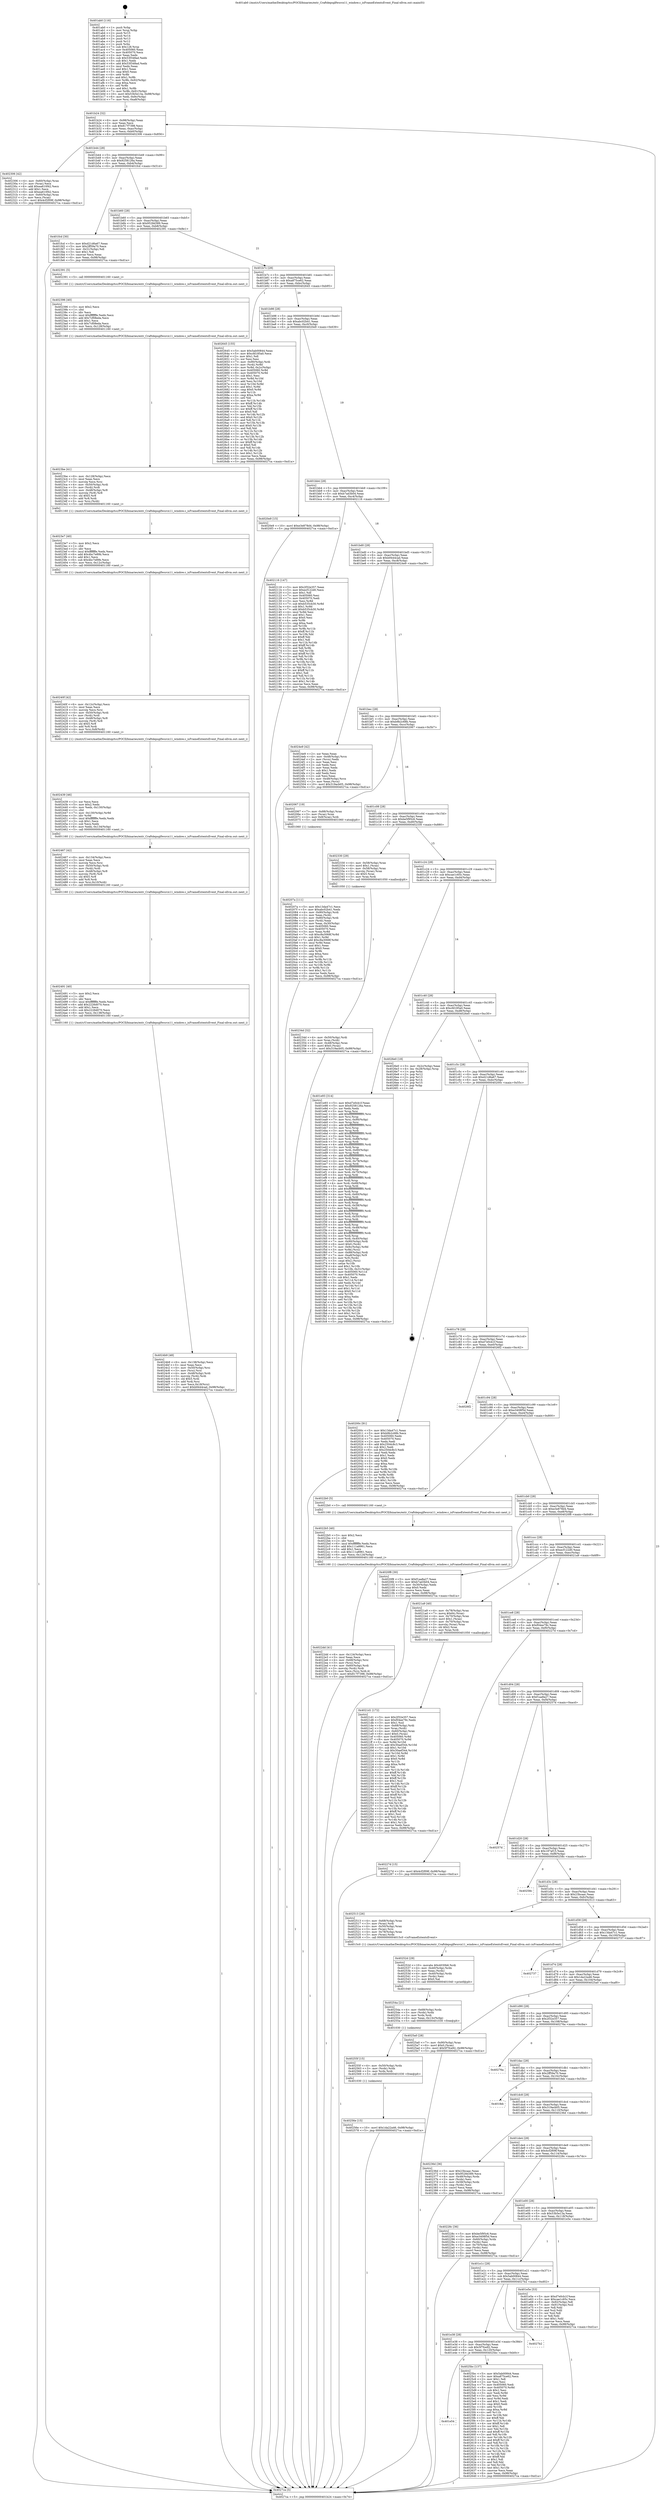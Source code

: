 digraph "0x401ab0" {
  label = "0x401ab0 (/mnt/c/Users/mathe/Desktop/tcc/POCII/binaries/extr_Craftdepsglfwsrcx11_window.c_isFrameExtentsEvent_Final-ollvm.out::main(0))"
  labelloc = "t"
  node[shape=record]

  Entry [label="",width=0.3,height=0.3,shape=circle,fillcolor=black,style=filled]
  "0x401b24" [label="{
     0x401b24 [32]\l
     | [instrs]\l
     &nbsp;&nbsp;0x401b24 \<+6\>: mov -0x98(%rbp),%eax\l
     &nbsp;&nbsp;0x401b2a \<+2\>: mov %eax,%ecx\l
     &nbsp;&nbsp;0x401b2c \<+6\>: sub $0x817f7398,%ecx\l
     &nbsp;&nbsp;0x401b32 \<+6\>: mov %eax,-0xac(%rbp)\l
     &nbsp;&nbsp;0x401b38 \<+6\>: mov %ecx,-0xb0(%rbp)\l
     &nbsp;&nbsp;0x401b3e \<+6\>: je 0000000000402306 \<main+0x856\>\l
  }"]
  "0x402306" [label="{
     0x402306 [42]\l
     | [instrs]\l
     &nbsp;&nbsp;0x402306 \<+4\>: mov -0x60(%rbp),%rax\l
     &nbsp;&nbsp;0x40230a \<+2\>: mov (%rax),%ecx\l
     &nbsp;&nbsp;0x40230c \<+6\>: add $0xea610f42,%ecx\l
     &nbsp;&nbsp;0x402312 \<+3\>: add $0x1,%ecx\l
     &nbsp;&nbsp;0x402315 \<+6\>: sub $0xea610f42,%ecx\l
     &nbsp;&nbsp;0x40231b \<+4\>: mov -0x60(%rbp),%rax\l
     &nbsp;&nbsp;0x40231f \<+2\>: mov %ecx,(%rax)\l
     &nbsp;&nbsp;0x402321 \<+10\>: movl $0x4cf2f09f,-0x98(%rbp)\l
     &nbsp;&nbsp;0x40232b \<+5\>: jmp 00000000004027ca \<main+0xd1a\>\l
  }"]
  "0x401b44" [label="{
     0x401b44 [28]\l
     | [instrs]\l
     &nbsp;&nbsp;0x401b44 \<+5\>: jmp 0000000000401b49 \<main+0x99\>\l
     &nbsp;&nbsp;0x401b49 \<+6\>: mov -0xac(%rbp),%eax\l
     &nbsp;&nbsp;0x401b4f \<+5\>: sub $0x9258126a,%eax\l
     &nbsp;&nbsp;0x401b54 \<+6\>: mov %eax,-0xb4(%rbp)\l
     &nbsp;&nbsp;0x401b5a \<+6\>: je 0000000000401fcd \<main+0x51d\>\l
  }"]
  Exit [label="",width=0.3,height=0.3,shape=circle,fillcolor=black,style=filled,peripheries=2]
  "0x401fcd" [label="{
     0x401fcd [30]\l
     | [instrs]\l
     &nbsp;&nbsp;0x401fcd \<+5\>: mov $0xd21d6a67,%eax\l
     &nbsp;&nbsp;0x401fd2 \<+5\>: mov $0x2ff59a70,%ecx\l
     &nbsp;&nbsp;0x401fd7 \<+3\>: mov -0x31(%rbp),%dl\l
     &nbsp;&nbsp;0x401fda \<+3\>: test $0x1,%dl\l
     &nbsp;&nbsp;0x401fdd \<+3\>: cmovne %ecx,%eax\l
     &nbsp;&nbsp;0x401fe0 \<+6\>: mov %eax,-0x98(%rbp)\l
     &nbsp;&nbsp;0x401fe6 \<+5\>: jmp 00000000004027ca \<main+0xd1a\>\l
  }"]
  "0x401b60" [label="{
     0x401b60 [28]\l
     | [instrs]\l
     &nbsp;&nbsp;0x401b60 \<+5\>: jmp 0000000000401b65 \<main+0xb5\>\l
     &nbsp;&nbsp;0x401b65 \<+6\>: mov -0xac(%rbp),%eax\l
     &nbsp;&nbsp;0x401b6b \<+5\>: sub $0x9528d389,%eax\l
     &nbsp;&nbsp;0x401b70 \<+6\>: mov %eax,-0xb8(%rbp)\l
     &nbsp;&nbsp;0x401b76 \<+6\>: je 0000000000402391 \<main+0x8e1\>\l
  }"]
  "0x401e54" [label="{
     0x401e54\l
  }", style=dashed]
  "0x402391" [label="{
     0x402391 [5]\l
     | [instrs]\l
     &nbsp;&nbsp;0x402391 \<+5\>: call 0000000000401160 \<next_i\>\l
     | [calls]\l
     &nbsp;&nbsp;0x401160 \{1\} (/mnt/c/Users/mathe/Desktop/tcc/POCII/binaries/extr_Craftdepsglfwsrcx11_window.c_isFrameExtentsEvent_Final-ollvm.out::next_i)\l
  }"]
  "0x401b7c" [label="{
     0x401b7c [28]\l
     | [instrs]\l
     &nbsp;&nbsp;0x401b7c \<+5\>: jmp 0000000000401b81 \<main+0xd1\>\l
     &nbsp;&nbsp;0x401b81 \<+6\>: mov -0xac(%rbp),%eax\l
     &nbsp;&nbsp;0x401b87 \<+5\>: sub $0xa875ce62,%eax\l
     &nbsp;&nbsp;0x401b8c \<+6\>: mov %eax,-0xbc(%rbp)\l
     &nbsp;&nbsp;0x401b92 \<+6\>: je 0000000000402645 \<main+0xb95\>\l
  }"]
  "0x4025bc" [label="{
     0x4025bc [137]\l
     | [instrs]\l
     &nbsp;&nbsp;0x4025bc \<+5\>: mov $0x5ab00844,%eax\l
     &nbsp;&nbsp;0x4025c1 \<+5\>: mov $0xa875ce62,%ecx\l
     &nbsp;&nbsp;0x4025c6 \<+2\>: mov $0x1,%dl\l
     &nbsp;&nbsp;0x4025c8 \<+2\>: xor %esi,%esi\l
     &nbsp;&nbsp;0x4025ca \<+7\>: mov 0x405060,%edi\l
     &nbsp;&nbsp;0x4025d1 \<+8\>: mov 0x405070,%r8d\l
     &nbsp;&nbsp;0x4025d9 \<+3\>: sub $0x1,%esi\l
     &nbsp;&nbsp;0x4025dc \<+3\>: mov %edi,%r9d\l
     &nbsp;&nbsp;0x4025df \<+3\>: add %esi,%r9d\l
     &nbsp;&nbsp;0x4025e2 \<+4\>: imul %r9d,%edi\l
     &nbsp;&nbsp;0x4025e6 \<+3\>: and $0x1,%edi\l
     &nbsp;&nbsp;0x4025e9 \<+3\>: cmp $0x0,%edi\l
     &nbsp;&nbsp;0x4025ec \<+4\>: sete %r10b\l
     &nbsp;&nbsp;0x4025f0 \<+4\>: cmp $0xa,%r8d\l
     &nbsp;&nbsp;0x4025f4 \<+4\>: setl %r11b\l
     &nbsp;&nbsp;0x4025f8 \<+3\>: mov %r10b,%bl\l
     &nbsp;&nbsp;0x4025fb \<+3\>: xor $0xff,%bl\l
     &nbsp;&nbsp;0x4025fe \<+3\>: mov %r11b,%r14b\l
     &nbsp;&nbsp;0x402601 \<+4\>: xor $0xff,%r14b\l
     &nbsp;&nbsp;0x402605 \<+3\>: xor $0x1,%dl\l
     &nbsp;&nbsp;0x402608 \<+3\>: mov %bl,%r15b\l
     &nbsp;&nbsp;0x40260b \<+4\>: and $0xff,%r15b\l
     &nbsp;&nbsp;0x40260f \<+3\>: and %dl,%r10b\l
     &nbsp;&nbsp;0x402612 \<+3\>: mov %r14b,%r12b\l
     &nbsp;&nbsp;0x402615 \<+4\>: and $0xff,%r12b\l
     &nbsp;&nbsp;0x402619 \<+3\>: and %dl,%r11b\l
     &nbsp;&nbsp;0x40261c \<+3\>: or %r10b,%r15b\l
     &nbsp;&nbsp;0x40261f \<+3\>: or %r11b,%r12b\l
     &nbsp;&nbsp;0x402622 \<+3\>: xor %r12b,%r15b\l
     &nbsp;&nbsp;0x402625 \<+3\>: or %r14b,%bl\l
     &nbsp;&nbsp;0x402628 \<+3\>: xor $0xff,%bl\l
     &nbsp;&nbsp;0x40262b \<+3\>: or $0x1,%dl\l
     &nbsp;&nbsp;0x40262e \<+2\>: and %dl,%bl\l
     &nbsp;&nbsp;0x402630 \<+3\>: or %bl,%r15b\l
     &nbsp;&nbsp;0x402633 \<+4\>: test $0x1,%r15b\l
     &nbsp;&nbsp;0x402637 \<+3\>: cmovne %ecx,%eax\l
     &nbsp;&nbsp;0x40263a \<+6\>: mov %eax,-0x98(%rbp)\l
     &nbsp;&nbsp;0x402640 \<+5\>: jmp 00000000004027ca \<main+0xd1a\>\l
  }"]
  "0x402645" [label="{
     0x402645 [155]\l
     | [instrs]\l
     &nbsp;&nbsp;0x402645 \<+5\>: mov $0x5ab00844,%eax\l
     &nbsp;&nbsp;0x40264a \<+5\>: mov $0xcfd185a0,%ecx\l
     &nbsp;&nbsp;0x40264f \<+2\>: mov $0x1,%dl\l
     &nbsp;&nbsp;0x402651 \<+2\>: xor %esi,%esi\l
     &nbsp;&nbsp;0x402653 \<+7\>: mov -0x90(%rbp),%rdi\l
     &nbsp;&nbsp;0x40265a \<+3\>: mov (%rdi),%r8d\l
     &nbsp;&nbsp;0x40265d \<+4\>: mov %r8d,-0x2c(%rbp)\l
     &nbsp;&nbsp;0x402661 \<+8\>: mov 0x405060,%r8d\l
     &nbsp;&nbsp;0x402669 \<+8\>: mov 0x405070,%r9d\l
     &nbsp;&nbsp;0x402671 \<+3\>: sub $0x1,%esi\l
     &nbsp;&nbsp;0x402674 \<+3\>: mov %r8d,%r10d\l
     &nbsp;&nbsp;0x402677 \<+3\>: add %esi,%r10d\l
     &nbsp;&nbsp;0x40267a \<+4\>: imul %r10d,%r8d\l
     &nbsp;&nbsp;0x40267e \<+4\>: and $0x1,%r8d\l
     &nbsp;&nbsp;0x402682 \<+4\>: cmp $0x0,%r8d\l
     &nbsp;&nbsp;0x402686 \<+4\>: sete %r11b\l
     &nbsp;&nbsp;0x40268a \<+4\>: cmp $0xa,%r9d\l
     &nbsp;&nbsp;0x40268e \<+3\>: setl %bl\l
     &nbsp;&nbsp;0x402691 \<+3\>: mov %r11b,%r14b\l
     &nbsp;&nbsp;0x402694 \<+4\>: xor $0xff,%r14b\l
     &nbsp;&nbsp;0x402698 \<+3\>: mov %bl,%r15b\l
     &nbsp;&nbsp;0x40269b \<+4\>: xor $0xff,%r15b\l
     &nbsp;&nbsp;0x40269f \<+3\>: xor $0x0,%dl\l
     &nbsp;&nbsp;0x4026a2 \<+3\>: mov %r14b,%r12b\l
     &nbsp;&nbsp;0x4026a5 \<+4\>: and $0x0,%r12b\l
     &nbsp;&nbsp;0x4026a9 \<+3\>: and %dl,%r11b\l
     &nbsp;&nbsp;0x4026ac \<+3\>: mov %r15b,%r13b\l
     &nbsp;&nbsp;0x4026af \<+4\>: and $0x0,%r13b\l
     &nbsp;&nbsp;0x4026b3 \<+2\>: and %dl,%bl\l
     &nbsp;&nbsp;0x4026b5 \<+3\>: or %r11b,%r12b\l
     &nbsp;&nbsp;0x4026b8 \<+3\>: or %bl,%r13b\l
     &nbsp;&nbsp;0x4026bb \<+3\>: xor %r13b,%r12b\l
     &nbsp;&nbsp;0x4026be \<+3\>: or %r15b,%r14b\l
     &nbsp;&nbsp;0x4026c1 \<+4\>: xor $0xff,%r14b\l
     &nbsp;&nbsp;0x4026c5 \<+3\>: or $0x0,%dl\l
     &nbsp;&nbsp;0x4026c8 \<+3\>: and %dl,%r14b\l
     &nbsp;&nbsp;0x4026cb \<+3\>: or %r14b,%r12b\l
     &nbsp;&nbsp;0x4026ce \<+4\>: test $0x1,%r12b\l
     &nbsp;&nbsp;0x4026d2 \<+3\>: cmovne %ecx,%eax\l
     &nbsp;&nbsp;0x4026d5 \<+6\>: mov %eax,-0x98(%rbp)\l
     &nbsp;&nbsp;0x4026db \<+5\>: jmp 00000000004027ca \<main+0xd1a\>\l
  }"]
  "0x401b98" [label="{
     0x401b98 [28]\l
     | [instrs]\l
     &nbsp;&nbsp;0x401b98 \<+5\>: jmp 0000000000401b9d \<main+0xed\>\l
     &nbsp;&nbsp;0x401b9d \<+6\>: mov -0xac(%rbp),%eax\l
     &nbsp;&nbsp;0x401ba3 \<+5\>: sub $0xabc02b41,%eax\l
     &nbsp;&nbsp;0x401ba8 \<+6\>: mov %eax,-0xc0(%rbp)\l
     &nbsp;&nbsp;0x401bae \<+6\>: je 00000000004020e9 \<main+0x639\>\l
  }"]
  "0x401e38" [label="{
     0x401e38 [28]\l
     | [instrs]\l
     &nbsp;&nbsp;0x401e38 \<+5\>: jmp 0000000000401e3d \<main+0x38d\>\l
     &nbsp;&nbsp;0x401e3d \<+6\>: mov -0xac(%rbp),%eax\l
     &nbsp;&nbsp;0x401e43 \<+5\>: sub $0x5f7fce92,%eax\l
     &nbsp;&nbsp;0x401e48 \<+6\>: mov %eax,-0x120(%rbp)\l
     &nbsp;&nbsp;0x401e4e \<+6\>: je 00000000004025bc \<main+0xb0c\>\l
  }"]
  "0x4020e9" [label="{
     0x4020e9 [15]\l
     | [instrs]\l
     &nbsp;&nbsp;0x4020e9 \<+10\>: movl $0xe3e878d4,-0x98(%rbp)\l
     &nbsp;&nbsp;0x4020f3 \<+5\>: jmp 00000000004027ca \<main+0xd1a\>\l
  }"]
  "0x401bb4" [label="{
     0x401bb4 [28]\l
     | [instrs]\l
     &nbsp;&nbsp;0x401bb4 \<+5\>: jmp 0000000000401bb9 \<main+0x109\>\l
     &nbsp;&nbsp;0x401bb9 \<+6\>: mov -0xac(%rbp),%eax\l
     &nbsp;&nbsp;0x401bbf \<+5\>: sub $0xb7ad3b04,%eax\l
     &nbsp;&nbsp;0x401bc4 \<+6\>: mov %eax,-0xc4(%rbp)\l
     &nbsp;&nbsp;0x401bca \<+6\>: je 0000000000402116 \<main+0x666\>\l
  }"]
  "0x4027b2" [label="{
     0x4027b2\l
  }", style=dashed]
  "0x402116" [label="{
     0x402116 [147]\l
     | [instrs]\l
     &nbsp;&nbsp;0x402116 \<+5\>: mov $0x2f32e357,%eax\l
     &nbsp;&nbsp;0x40211b \<+5\>: mov $0xecf122d0,%ecx\l
     &nbsp;&nbsp;0x402120 \<+2\>: mov $0x1,%dl\l
     &nbsp;&nbsp;0x402122 \<+7\>: mov 0x405060,%esi\l
     &nbsp;&nbsp;0x402129 \<+7\>: mov 0x405070,%edi\l
     &nbsp;&nbsp;0x402130 \<+3\>: mov %esi,%r8d\l
     &nbsp;&nbsp;0x402133 \<+7\>: sub $0xb535cb30,%r8d\l
     &nbsp;&nbsp;0x40213a \<+4\>: sub $0x1,%r8d\l
     &nbsp;&nbsp;0x40213e \<+7\>: add $0xb535cb30,%r8d\l
     &nbsp;&nbsp;0x402145 \<+4\>: imul %r8d,%esi\l
     &nbsp;&nbsp;0x402149 \<+3\>: and $0x1,%esi\l
     &nbsp;&nbsp;0x40214c \<+3\>: cmp $0x0,%esi\l
     &nbsp;&nbsp;0x40214f \<+4\>: sete %r9b\l
     &nbsp;&nbsp;0x402153 \<+3\>: cmp $0xa,%edi\l
     &nbsp;&nbsp;0x402156 \<+4\>: setl %r10b\l
     &nbsp;&nbsp;0x40215a \<+3\>: mov %r9b,%r11b\l
     &nbsp;&nbsp;0x40215d \<+4\>: xor $0xff,%r11b\l
     &nbsp;&nbsp;0x402161 \<+3\>: mov %r10b,%bl\l
     &nbsp;&nbsp;0x402164 \<+3\>: xor $0xff,%bl\l
     &nbsp;&nbsp;0x402167 \<+3\>: xor $0x1,%dl\l
     &nbsp;&nbsp;0x40216a \<+3\>: mov %r11b,%r14b\l
     &nbsp;&nbsp;0x40216d \<+4\>: and $0xff,%r14b\l
     &nbsp;&nbsp;0x402171 \<+3\>: and %dl,%r9b\l
     &nbsp;&nbsp;0x402174 \<+3\>: mov %bl,%r15b\l
     &nbsp;&nbsp;0x402177 \<+4\>: and $0xff,%r15b\l
     &nbsp;&nbsp;0x40217b \<+3\>: and %dl,%r10b\l
     &nbsp;&nbsp;0x40217e \<+3\>: or %r9b,%r14b\l
     &nbsp;&nbsp;0x402181 \<+3\>: or %r10b,%r15b\l
     &nbsp;&nbsp;0x402184 \<+3\>: xor %r15b,%r14b\l
     &nbsp;&nbsp;0x402187 \<+3\>: or %bl,%r11b\l
     &nbsp;&nbsp;0x40218a \<+4\>: xor $0xff,%r11b\l
     &nbsp;&nbsp;0x40218e \<+3\>: or $0x1,%dl\l
     &nbsp;&nbsp;0x402191 \<+3\>: and %dl,%r11b\l
     &nbsp;&nbsp;0x402194 \<+3\>: or %r11b,%r14b\l
     &nbsp;&nbsp;0x402197 \<+4\>: test $0x1,%r14b\l
     &nbsp;&nbsp;0x40219b \<+3\>: cmovne %ecx,%eax\l
     &nbsp;&nbsp;0x40219e \<+6\>: mov %eax,-0x98(%rbp)\l
     &nbsp;&nbsp;0x4021a4 \<+5\>: jmp 00000000004027ca \<main+0xd1a\>\l
  }"]
  "0x401bd0" [label="{
     0x401bd0 [28]\l
     | [instrs]\l
     &nbsp;&nbsp;0x401bd0 \<+5\>: jmp 0000000000401bd5 \<main+0x125\>\l
     &nbsp;&nbsp;0x401bd5 \<+6\>: mov -0xac(%rbp),%eax\l
     &nbsp;&nbsp;0x401bdb \<+5\>: sub $0xb9444cad,%eax\l
     &nbsp;&nbsp;0x401be0 \<+6\>: mov %eax,-0xc8(%rbp)\l
     &nbsp;&nbsp;0x401be6 \<+6\>: je 00000000004024e9 \<main+0xa39\>\l
  }"]
  "0x40256e" [label="{
     0x40256e [15]\l
     | [instrs]\l
     &nbsp;&nbsp;0x40256e \<+10\>: movl $0x1da22a46,-0x98(%rbp)\l
     &nbsp;&nbsp;0x402578 \<+5\>: jmp 00000000004027ca \<main+0xd1a\>\l
  }"]
  "0x4024e9" [label="{
     0x4024e9 [42]\l
     | [instrs]\l
     &nbsp;&nbsp;0x4024e9 \<+2\>: xor %eax,%eax\l
     &nbsp;&nbsp;0x4024eb \<+4\>: mov -0x48(%rbp),%rcx\l
     &nbsp;&nbsp;0x4024ef \<+2\>: mov (%rcx),%edx\l
     &nbsp;&nbsp;0x4024f1 \<+2\>: mov %eax,%esi\l
     &nbsp;&nbsp;0x4024f3 \<+2\>: sub %edx,%esi\l
     &nbsp;&nbsp;0x4024f5 \<+2\>: mov %eax,%edx\l
     &nbsp;&nbsp;0x4024f7 \<+3\>: sub $0x1,%edx\l
     &nbsp;&nbsp;0x4024fa \<+2\>: add %edx,%esi\l
     &nbsp;&nbsp;0x4024fc \<+2\>: sub %esi,%eax\l
     &nbsp;&nbsp;0x4024fe \<+4\>: mov -0x48(%rbp),%rcx\l
     &nbsp;&nbsp;0x402502 \<+2\>: mov %eax,(%rcx)\l
     &nbsp;&nbsp;0x402504 \<+10\>: movl $0x319acb05,-0x98(%rbp)\l
     &nbsp;&nbsp;0x40250e \<+5\>: jmp 00000000004027ca \<main+0xd1a\>\l
  }"]
  "0x401bec" [label="{
     0x401bec [28]\l
     | [instrs]\l
     &nbsp;&nbsp;0x401bec \<+5\>: jmp 0000000000401bf1 \<main+0x141\>\l
     &nbsp;&nbsp;0x401bf1 \<+6\>: mov -0xac(%rbp),%eax\l
     &nbsp;&nbsp;0x401bf7 \<+5\>: sub $0xb9b2c68b,%eax\l
     &nbsp;&nbsp;0x401bfc \<+6\>: mov %eax,-0xcc(%rbp)\l
     &nbsp;&nbsp;0x401c02 \<+6\>: je 0000000000402067 \<main+0x5b7\>\l
  }"]
  "0x40255f" [label="{
     0x40255f [15]\l
     | [instrs]\l
     &nbsp;&nbsp;0x40255f \<+4\>: mov -0x50(%rbp),%rdx\l
     &nbsp;&nbsp;0x402563 \<+3\>: mov (%rdx),%rdx\l
     &nbsp;&nbsp;0x402566 \<+3\>: mov %rdx,%rdi\l
     &nbsp;&nbsp;0x402569 \<+5\>: call 0000000000401030 \<free@plt\>\l
     | [calls]\l
     &nbsp;&nbsp;0x401030 \{1\} (unknown)\l
  }"]
  "0x402067" [label="{
     0x402067 [19]\l
     | [instrs]\l
     &nbsp;&nbsp;0x402067 \<+7\>: mov -0x88(%rbp),%rax\l
     &nbsp;&nbsp;0x40206e \<+3\>: mov (%rax),%rax\l
     &nbsp;&nbsp;0x402071 \<+4\>: mov 0x8(%rax),%rdi\l
     &nbsp;&nbsp;0x402075 \<+5\>: call 0000000000401060 \<atoi@plt\>\l
     | [calls]\l
     &nbsp;&nbsp;0x401060 \{1\} (unknown)\l
  }"]
  "0x401c08" [label="{
     0x401c08 [28]\l
     | [instrs]\l
     &nbsp;&nbsp;0x401c08 \<+5\>: jmp 0000000000401c0d \<main+0x15d\>\l
     &nbsp;&nbsp;0x401c0d \<+6\>: mov -0xac(%rbp),%eax\l
     &nbsp;&nbsp;0x401c13 \<+5\>: sub $0xbe5f95c6,%eax\l
     &nbsp;&nbsp;0x401c18 \<+6\>: mov %eax,-0xd0(%rbp)\l
     &nbsp;&nbsp;0x401c1e \<+6\>: je 0000000000402330 \<main+0x880\>\l
  }"]
  "0x40254a" [label="{
     0x40254a [21]\l
     | [instrs]\l
     &nbsp;&nbsp;0x40254a \<+4\>: mov -0x68(%rbp),%rdx\l
     &nbsp;&nbsp;0x40254e \<+3\>: mov (%rdx),%rdx\l
     &nbsp;&nbsp;0x402551 \<+3\>: mov %rdx,%rdi\l
     &nbsp;&nbsp;0x402554 \<+6\>: mov %eax,-0x13c(%rbp)\l
     &nbsp;&nbsp;0x40255a \<+5\>: call 0000000000401030 \<free@plt\>\l
     | [calls]\l
     &nbsp;&nbsp;0x401030 \{1\} (unknown)\l
  }"]
  "0x402330" [label="{
     0x402330 [29]\l
     | [instrs]\l
     &nbsp;&nbsp;0x402330 \<+4\>: mov -0x58(%rbp),%rax\l
     &nbsp;&nbsp;0x402334 \<+6\>: movl $0x1,(%rax)\l
     &nbsp;&nbsp;0x40233a \<+4\>: mov -0x58(%rbp),%rax\l
     &nbsp;&nbsp;0x40233e \<+3\>: movslq (%rax),%rax\l
     &nbsp;&nbsp;0x402341 \<+4\>: shl $0x5,%rax\l
     &nbsp;&nbsp;0x402345 \<+3\>: mov %rax,%rdi\l
     &nbsp;&nbsp;0x402348 \<+5\>: call 0000000000401050 \<malloc@plt\>\l
     | [calls]\l
     &nbsp;&nbsp;0x401050 \{1\} (unknown)\l
  }"]
  "0x401c24" [label="{
     0x401c24 [28]\l
     | [instrs]\l
     &nbsp;&nbsp;0x401c24 \<+5\>: jmp 0000000000401c29 \<main+0x179\>\l
     &nbsp;&nbsp;0x401c29 \<+6\>: mov -0xac(%rbp),%eax\l
     &nbsp;&nbsp;0x401c2f \<+5\>: sub $0xcae1c65c,%eax\l
     &nbsp;&nbsp;0x401c34 \<+6\>: mov %eax,-0xd4(%rbp)\l
     &nbsp;&nbsp;0x401c3a \<+6\>: je 0000000000401e93 \<main+0x3e3\>\l
  }"]
  "0x40252d" [label="{
     0x40252d [29]\l
     | [instrs]\l
     &nbsp;&nbsp;0x40252d \<+10\>: movabs $0x4030b6,%rdi\l
     &nbsp;&nbsp;0x402537 \<+4\>: mov -0x40(%rbp),%rdx\l
     &nbsp;&nbsp;0x40253b \<+2\>: mov %eax,(%rdx)\l
     &nbsp;&nbsp;0x40253d \<+4\>: mov -0x40(%rbp),%rdx\l
     &nbsp;&nbsp;0x402541 \<+2\>: mov (%rdx),%esi\l
     &nbsp;&nbsp;0x402543 \<+2\>: mov $0x0,%al\l
     &nbsp;&nbsp;0x402545 \<+5\>: call 0000000000401040 \<printf@plt\>\l
     | [calls]\l
     &nbsp;&nbsp;0x401040 \{1\} (unknown)\l
  }"]
  "0x401e93" [label="{
     0x401e93 [314]\l
     | [instrs]\l
     &nbsp;&nbsp;0x401e93 \<+5\>: mov $0xd7e0cb1f,%eax\l
     &nbsp;&nbsp;0x401e98 \<+5\>: mov $0x9258126a,%ecx\l
     &nbsp;&nbsp;0x401e9d \<+2\>: xor %edx,%edx\l
     &nbsp;&nbsp;0x401e9f \<+3\>: mov %rsp,%rsi\l
     &nbsp;&nbsp;0x401ea2 \<+4\>: add $0xfffffffffffffff0,%rsi\l
     &nbsp;&nbsp;0x401ea6 \<+3\>: mov %rsi,%rsp\l
     &nbsp;&nbsp;0x401ea9 \<+7\>: mov %rsi,-0x90(%rbp)\l
     &nbsp;&nbsp;0x401eb0 \<+3\>: mov %rsp,%rsi\l
     &nbsp;&nbsp;0x401eb3 \<+4\>: add $0xfffffffffffffff0,%rsi\l
     &nbsp;&nbsp;0x401eb7 \<+3\>: mov %rsi,%rsp\l
     &nbsp;&nbsp;0x401eba \<+3\>: mov %rsp,%rdi\l
     &nbsp;&nbsp;0x401ebd \<+4\>: add $0xfffffffffffffff0,%rdi\l
     &nbsp;&nbsp;0x401ec1 \<+3\>: mov %rdi,%rsp\l
     &nbsp;&nbsp;0x401ec4 \<+7\>: mov %rdi,-0x88(%rbp)\l
     &nbsp;&nbsp;0x401ecb \<+3\>: mov %rsp,%rdi\l
     &nbsp;&nbsp;0x401ece \<+4\>: add $0xfffffffffffffff0,%rdi\l
     &nbsp;&nbsp;0x401ed2 \<+3\>: mov %rdi,%rsp\l
     &nbsp;&nbsp;0x401ed5 \<+4\>: mov %rdi,-0x80(%rbp)\l
     &nbsp;&nbsp;0x401ed9 \<+3\>: mov %rsp,%rdi\l
     &nbsp;&nbsp;0x401edc \<+4\>: add $0xfffffffffffffff0,%rdi\l
     &nbsp;&nbsp;0x401ee0 \<+3\>: mov %rdi,%rsp\l
     &nbsp;&nbsp;0x401ee3 \<+4\>: mov %rdi,-0x78(%rbp)\l
     &nbsp;&nbsp;0x401ee7 \<+3\>: mov %rsp,%rdi\l
     &nbsp;&nbsp;0x401eea \<+4\>: add $0xfffffffffffffff0,%rdi\l
     &nbsp;&nbsp;0x401eee \<+3\>: mov %rdi,%rsp\l
     &nbsp;&nbsp;0x401ef1 \<+4\>: mov %rdi,-0x70(%rbp)\l
     &nbsp;&nbsp;0x401ef5 \<+3\>: mov %rsp,%rdi\l
     &nbsp;&nbsp;0x401ef8 \<+4\>: add $0xfffffffffffffff0,%rdi\l
     &nbsp;&nbsp;0x401efc \<+3\>: mov %rdi,%rsp\l
     &nbsp;&nbsp;0x401eff \<+4\>: mov %rdi,-0x68(%rbp)\l
     &nbsp;&nbsp;0x401f03 \<+3\>: mov %rsp,%rdi\l
     &nbsp;&nbsp;0x401f06 \<+4\>: add $0xfffffffffffffff0,%rdi\l
     &nbsp;&nbsp;0x401f0a \<+3\>: mov %rdi,%rsp\l
     &nbsp;&nbsp;0x401f0d \<+4\>: mov %rdi,-0x60(%rbp)\l
     &nbsp;&nbsp;0x401f11 \<+3\>: mov %rsp,%rdi\l
     &nbsp;&nbsp;0x401f14 \<+4\>: add $0xfffffffffffffff0,%rdi\l
     &nbsp;&nbsp;0x401f18 \<+3\>: mov %rdi,%rsp\l
     &nbsp;&nbsp;0x401f1b \<+4\>: mov %rdi,-0x58(%rbp)\l
     &nbsp;&nbsp;0x401f1f \<+3\>: mov %rsp,%rdi\l
     &nbsp;&nbsp;0x401f22 \<+4\>: add $0xfffffffffffffff0,%rdi\l
     &nbsp;&nbsp;0x401f26 \<+3\>: mov %rdi,%rsp\l
     &nbsp;&nbsp;0x401f29 \<+4\>: mov %rdi,-0x50(%rbp)\l
     &nbsp;&nbsp;0x401f2d \<+3\>: mov %rsp,%rdi\l
     &nbsp;&nbsp;0x401f30 \<+4\>: add $0xfffffffffffffff0,%rdi\l
     &nbsp;&nbsp;0x401f34 \<+3\>: mov %rdi,%rsp\l
     &nbsp;&nbsp;0x401f37 \<+4\>: mov %rdi,-0x48(%rbp)\l
     &nbsp;&nbsp;0x401f3b \<+3\>: mov %rsp,%rdi\l
     &nbsp;&nbsp;0x401f3e \<+4\>: add $0xfffffffffffffff0,%rdi\l
     &nbsp;&nbsp;0x401f42 \<+3\>: mov %rdi,%rsp\l
     &nbsp;&nbsp;0x401f45 \<+4\>: mov %rdi,-0x40(%rbp)\l
     &nbsp;&nbsp;0x401f49 \<+7\>: mov -0x90(%rbp),%rdi\l
     &nbsp;&nbsp;0x401f50 \<+6\>: movl $0x0,(%rdi)\l
     &nbsp;&nbsp;0x401f56 \<+7\>: mov -0x9c(%rbp),%r8d\l
     &nbsp;&nbsp;0x401f5d \<+3\>: mov %r8d,(%rsi)\l
     &nbsp;&nbsp;0x401f60 \<+7\>: mov -0x88(%rbp),%rdi\l
     &nbsp;&nbsp;0x401f67 \<+7\>: mov -0xa8(%rbp),%r9\l
     &nbsp;&nbsp;0x401f6e \<+3\>: mov %r9,(%rdi)\l
     &nbsp;&nbsp;0x401f71 \<+3\>: cmpl $0x2,(%rsi)\l
     &nbsp;&nbsp;0x401f74 \<+4\>: setne %r10b\l
     &nbsp;&nbsp;0x401f78 \<+4\>: and $0x1,%r10b\l
     &nbsp;&nbsp;0x401f7c \<+4\>: mov %r10b,-0x31(%rbp)\l
     &nbsp;&nbsp;0x401f80 \<+8\>: mov 0x405060,%r11d\l
     &nbsp;&nbsp;0x401f88 \<+7\>: mov 0x405070,%ebx\l
     &nbsp;&nbsp;0x401f8f \<+3\>: sub $0x1,%edx\l
     &nbsp;&nbsp;0x401f92 \<+3\>: mov %r11d,%r14d\l
     &nbsp;&nbsp;0x401f95 \<+3\>: add %edx,%r14d\l
     &nbsp;&nbsp;0x401f98 \<+4\>: imul %r14d,%r11d\l
     &nbsp;&nbsp;0x401f9c \<+4\>: and $0x1,%r11d\l
     &nbsp;&nbsp;0x401fa0 \<+4\>: cmp $0x0,%r11d\l
     &nbsp;&nbsp;0x401fa4 \<+4\>: sete %r10b\l
     &nbsp;&nbsp;0x401fa8 \<+3\>: cmp $0xa,%ebx\l
     &nbsp;&nbsp;0x401fab \<+4\>: setl %r15b\l
     &nbsp;&nbsp;0x401faf \<+3\>: mov %r10b,%r12b\l
     &nbsp;&nbsp;0x401fb2 \<+3\>: and %r15b,%r12b\l
     &nbsp;&nbsp;0x401fb5 \<+3\>: xor %r15b,%r10b\l
     &nbsp;&nbsp;0x401fb8 \<+3\>: or %r10b,%r12b\l
     &nbsp;&nbsp;0x401fbb \<+4\>: test $0x1,%r12b\l
     &nbsp;&nbsp;0x401fbf \<+3\>: cmovne %ecx,%eax\l
     &nbsp;&nbsp;0x401fc2 \<+6\>: mov %eax,-0x98(%rbp)\l
     &nbsp;&nbsp;0x401fc8 \<+5\>: jmp 00000000004027ca \<main+0xd1a\>\l
  }"]
  "0x401c40" [label="{
     0x401c40 [28]\l
     | [instrs]\l
     &nbsp;&nbsp;0x401c40 \<+5\>: jmp 0000000000401c45 \<main+0x195\>\l
     &nbsp;&nbsp;0x401c45 \<+6\>: mov -0xac(%rbp),%eax\l
     &nbsp;&nbsp;0x401c4b \<+5\>: sub $0xcfd185a0,%eax\l
     &nbsp;&nbsp;0x401c50 \<+6\>: mov %eax,-0xd8(%rbp)\l
     &nbsp;&nbsp;0x401c56 \<+6\>: je 00000000004026e0 \<main+0xc30\>\l
  }"]
  "0x4024b9" [label="{
     0x4024b9 [48]\l
     | [instrs]\l
     &nbsp;&nbsp;0x4024b9 \<+6\>: mov -0x138(%rbp),%ecx\l
     &nbsp;&nbsp;0x4024bf \<+3\>: imul %eax,%ecx\l
     &nbsp;&nbsp;0x4024c2 \<+4\>: mov -0x50(%rbp),%rsi\l
     &nbsp;&nbsp;0x4024c6 \<+3\>: mov (%rsi),%rsi\l
     &nbsp;&nbsp;0x4024c9 \<+4\>: mov -0x48(%rbp),%rdi\l
     &nbsp;&nbsp;0x4024cd \<+3\>: movslq (%rdi),%rdi\l
     &nbsp;&nbsp;0x4024d0 \<+4\>: shl $0x5,%rdi\l
     &nbsp;&nbsp;0x4024d4 \<+3\>: add %rdi,%rsi\l
     &nbsp;&nbsp;0x4024d7 \<+3\>: mov %ecx,0x18(%rsi)\l
     &nbsp;&nbsp;0x4024da \<+10\>: movl $0xb9444cad,-0x98(%rbp)\l
     &nbsp;&nbsp;0x4024e4 \<+5\>: jmp 00000000004027ca \<main+0xd1a\>\l
  }"]
  "0x4026e0" [label="{
     0x4026e0 [18]\l
     | [instrs]\l
     &nbsp;&nbsp;0x4026e0 \<+3\>: mov -0x2c(%rbp),%eax\l
     &nbsp;&nbsp;0x4026e3 \<+4\>: lea -0x28(%rbp),%rsp\l
     &nbsp;&nbsp;0x4026e7 \<+1\>: pop %rbx\l
     &nbsp;&nbsp;0x4026e8 \<+2\>: pop %r12\l
     &nbsp;&nbsp;0x4026ea \<+2\>: pop %r13\l
     &nbsp;&nbsp;0x4026ec \<+2\>: pop %r14\l
     &nbsp;&nbsp;0x4026ee \<+2\>: pop %r15\l
     &nbsp;&nbsp;0x4026f0 \<+1\>: pop %rbp\l
     &nbsp;&nbsp;0x4026f1 \<+1\>: ret\l
  }"]
  "0x401c5c" [label="{
     0x401c5c [28]\l
     | [instrs]\l
     &nbsp;&nbsp;0x401c5c \<+5\>: jmp 0000000000401c61 \<main+0x1b1\>\l
     &nbsp;&nbsp;0x401c61 \<+6\>: mov -0xac(%rbp),%eax\l
     &nbsp;&nbsp;0x401c67 \<+5\>: sub $0xd21d6a67,%eax\l
     &nbsp;&nbsp;0x401c6c \<+6\>: mov %eax,-0xdc(%rbp)\l
     &nbsp;&nbsp;0x401c72 \<+6\>: je 000000000040200c \<main+0x55c\>\l
  }"]
  "0x402491" [label="{
     0x402491 [40]\l
     | [instrs]\l
     &nbsp;&nbsp;0x402491 \<+5\>: mov $0x2,%ecx\l
     &nbsp;&nbsp;0x402496 \<+1\>: cltd\l
     &nbsp;&nbsp;0x402497 \<+2\>: idiv %ecx\l
     &nbsp;&nbsp;0x402499 \<+6\>: imul $0xfffffffe,%edx,%ecx\l
     &nbsp;&nbsp;0x40249f \<+6\>: add $0x2226d070,%ecx\l
     &nbsp;&nbsp;0x4024a5 \<+3\>: add $0x1,%ecx\l
     &nbsp;&nbsp;0x4024a8 \<+6\>: sub $0x2226d070,%ecx\l
     &nbsp;&nbsp;0x4024ae \<+6\>: mov %ecx,-0x138(%rbp)\l
     &nbsp;&nbsp;0x4024b4 \<+5\>: call 0000000000401160 \<next_i\>\l
     | [calls]\l
     &nbsp;&nbsp;0x401160 \{1\} (/mnt/c/Users/mathe/Desktop/tcc/POCII/binaries/extr_Craftdepsglfwsrcx11_window.c_isFrameExtentsEvent_Final-ollvm.out::next_i)\l
  }"]
  "0x40200c" [label="{
     0x40200c [91]\l
     | [instrs]\l
     &nbsp;&nbsp;0x40200c \<+5\>: mov $0x13da47c1,%eax\l
     &nbsp;&nbsp;0x402011 \<+5\>: mov $0xb9b2c68b,%ecx\l
     &nbsp;&nbsp;0x402016 \<+7\>: mov 0x405060,%edx\l
     &nbsp;&nbsp;0x40201d \<+7\>: mov 0x405070,%esi\l
     &nbsp;&nbsp;0x402024 \<+2\>: mov %edx,%edi\l
     &nbsp;&nbsp;0x402026 \<+6\>: add $0x250dc8c3,%edi\l
     &nbsp;&nbsp;0x40202c \<+3\>: sub $0x1,%edi\l
     &nbsp;&nbsp;0x40202f \<+6\>: sub $0x250dc8c3,%edi\l
     &nbsp;&nbsp;0x402035 \<+3\>: imul %edi,%edx\l
     &nbsp;&nbsp;0x402038 \<+3\>: and $0x1,%edx\l
     &nbsp;&nbsp;0x40203b \<+3\>: cmp $0x0,%edx\l
     &nbsp;&nbsp;0x40203e \<+4\>: sete %r8b\l
     &nbsp;&nbsp;0x402042 \<+3\>: cmp $0xa,%esi\l
     &nbsp;&nbsp;0x402045 \<+4\>: setl %r9b\l
     &nbsp;&nbsp;0x402049 \<+3\>: mov %r8b,%r10b\l
     &nbsp;&nbsp;0x40204c \<+3\>: and %r9b,%r10b\l
     &nbsp;&nbsp;0x40204f \<+3\>: xor %r9b,%r8b\l
     &nbsp;&nbsp;0x402052 \<+3\>: or %r8b,%r10b\l
     &nbsp;&nbsp;0x402055 \<+4\>: test $0x1,%r10b\l
     &nbsp;&nbsp;0x402059 \<+3\>: cmovne %ecx,%eax\l
     &nbsp;&nbsp;0x40205c \<+6\>: mov %eax,-0x98(%rbp)\l
     &nbsp;&nbsp;0x402062 \<+5\>: jmp 00000000004027ca \<main+0xd1a\>\l
  }"]
  "0x401c78" [label="{
     0x401c78 [28]\l
     | [instrs]\l
     &nbsp;&nbsp;0x401c78 \<+5\>: jmp 0000000000401c7d \<main+0x1cd\>\l
     &nbsp;&nbsp;0x401c7d \<+6\>: mov -0xac(%rbp),%eax\l
     &nbsp;&nbsp;0x401c83 \<+5\>: sub $0xd7e0cb1f,%eax\l
     &nbsp;&nbsp;0x401c88 \<+6\>: mov %eax,-0xe0(%rbp)\l
     &nbsp;&nbsp;0x401c8e \<+6\>: je 00000000004026f2 \<main+0xc42\>\l
  }"]
  "0x402467" [label="{
     0x402467 [42]\l
     | [instrs]\l
     &nbsp;&nbsp;0x402467 \<+6\>: mov -0x134(%rbp),%ecx\l
     &nbsp;&nbsp;0x40246d \<+3\>: imul %eax,%ecx\l
     &nbsp;&nbsp;0x402470 \<+3\>: movslq %ecx,%rsi\l
     &nbsp;&nbsp;0x402473 \<+4\>: mov -0x50(%rbp),%rdi\l
     &nbsp;&nbsp;0x402477 \<+3\>: mov (%rdi),%rdi\l
     &nbsp;&nbsp;0x40247a \<+4\>: mov -0x48(%rbp),%r8\l
     &nbsp;&nbsp;0x40247e \<+3\>: movslq (%r8),%r8\l
     &nbsp;&nbsp;0x402481 \<+4\>: shl $0x5,%r8\l
     &nbsp;&nbsp;0x402485 \<+3\>: add %r8,%rdi\l
     &nbsp;&nbsp;0x402488 \<+4\>: mov %rsi,0x10(%rdi)\l
     &nbsp;&nbsp;0x40248c \<+5\>: call 0000000000401160 \<next_i\>\l
     | [calls]\l
     &nbsp;&nbsp;0x401160 \{1\} (/mnt/c/Users/mathe/Desktop/tcc/POCII/binaries/extr_Craftdepsglfwsrcx11_window.c_isFrameExtentsEvent_Final-ollvm.out::next_i)\l
  }"]
  "0x4026f2" [label="{
     0x4026f2\l
  }", style=dashed]
  "0x401c94" [label="{
     0x401c94 [28]\l
     | [instrs]\l
     &nbsp;&nbsp;0x401c94 \<+5\>: jmp 0000000000401c99 \<main+0x1e9\>\l
     &nbsp;&nbsp;0x401c99 \<+6\>: mov -0xac(%rbp),%eax\l
     &nbsp;&nbsp;0x401c9f \<+5\>: sub $0xe3408f5d,%eax\l
     &nbsp;&nbsp;0x401ca4 \<+6\>: mov %eax,-0xe4(%rbp)\l
     &nbsp;&nbsp;0x401caa \<+6\>: je 00000000004022b0 \<main+0x800\>\l
  }"]
  "0x402439" [label="{
     0x402439 [46]\l
     | [instrs]\l
     &nbsp;&nbsp;0x402439 \<+2\>: xor %ecx,%ecx\l
     &nbsp;&nbsp;0x40243b \<+5\>: mov $0x2,%edx\l
     &nbsp;&nbsp;0x402440 \<+6\>: mov %edx,-0x130(%rbp)\l
     &nbsp;&nbsp;0x402446 \<+1\>: cltd\l
     &nbsp;&nbsp;0x402447 \<+7\>: mov -0x130(%rbp),%r9d\l
     &nbsp;&nbsp;0x40244e \<+3\>: idiv %r9d\l
     &nbsp;&nbsp;0x402451 \<+6\>: imul $0xfffffffe,%edx,%edx\l
     &nbsp;&nbsp;0x402457 \<+3\>: sub $0x1,%ecx\l
     &nbsp;&nbsp;0x40245a \<+2\>: sub %ecx,%edx\l
     &nbsp;&nbsp;0x40245c \<+6\>: mov %edx,-0x134(%rbp)\l
     &nbsp;&nbsp;0x402462 \<+5\>: call 0000000000401160 \<next_i\>\l
     | [calls]\l
     &nbsp;&nbsp;0x401160 \{1\} (/mnt/c/Users/mathe/Desktop/tcc/POCII/binaries/extr_Craftdepsglfwsrcx11_window.c_isFrameExtentsEvent_Final-ollvm.out::next_i)\l
  }"]
  "0x4022b0" [label="{
     0x4022b0 [5]\l
     | [instrs]\l
     &nbsp;&nbsp;0x4022b0 \<+5\>: call 0000000000401160 \<next_i\>\l
     | [calls]\l
     &nbsp;&nbsp;0x401160 \{1\} (/mnt/c/Users/mathe/Desktop/tcc/POCII/binaries/extr_Craftdepsglfwsrcx11_window.c_isFrameExtentsEvent_Final-ollvm.out::next_i)\l
  }"]
  "0x401cb0" [label="{
     0x401cb0 [28]\l
     | [instrs]\l
     &nbsp;&nbsp;0x401cb0 \<+5\>: jmp 0000000000401cb5 \<main+0x205\>\l
     &nbsp;&nbsp;0x401cb5 \<+6\>: mov -0xac(%rbp),%eax\l
     &nbsp;&nbsp;0x401cbb \<+5\>: sub $0xe3e878d4,%eax\l
     &nbsp;&nbsp;0x401cc0 \<+6\>: mov %eax,-0xe8(%rbp)\l
     &nbsp;&nbsp;0x401cc6 \<+6\>: je 00000000004020f8 \<main+0x648\>\l
  }"]
  "0x40240f" [label="{
     0x40240f [42]\l
     | [instrs]\l
     &nbsp;&nbsp;0x40240f \<+6\>: mov -0x12c(%rbp),%ecx\l
     &nbsp;&nbsp;0x402415 \<+3\>: imul %eax,%ecx\l
     &nbsp;&nbsp;0x402418 \<+3\>: movslq %ecx,%rsi\l
     &nbsp;&nbsp;0x40241b \<+4\>: mov -0x50(%rbp),%rdi\l
     &nbsp;&nbsp;0x40241f \<+3\>: mov (%rdi),%rdi\l
     &nbsp;&nbsp;0x402422 \<+4\>: mov -0x48(%rbp),%r8\l
     &nbsp;&nbsp;0x402426 \<+3\>: movslq (%r8),%r8\l
     &nbsp;&nbsp;0x402429 \<+4\>: shl $0x5,%r8\l
     &nbsp;&nbsp;0x40242d \<+3\>: add %r8,%rdi\l
     &nbsp;&nbsp;0x402430 \<+4\>: mov %rsi,0x8(%rdi)\l
     &nbsp;&nbsp;0x402434 \<+5\>: call 0000000000401160 \<next_i\>\l
     | [calls]\l
     &nbsp;&nbsp;0x401160 \{1\} (/mnt/c/Users/mathe/Desktop/tcc/POCII/binaries/extr_Craftdepsglfwsrcx11_window.c_isFrameExtentsEvent_Final-ollvm.out::next_i)\l
  }"]
  "0x4020f8" [label="{
     0x4020f8 [30]\l
     | [instrs]\l
     &nbsp;&nbsp;0x4020f8 \<+5\>: mov $0xf1aa8a27,%eax\l
     &nbsp;&nbsp;0x4020fd \<+5\>: mov $0xb7ad3b04,%ecx\l
     &nbsp;&nbsp;0x402102 \<+3\>: mov -0x30(%rbp),%edx\l
     &nbsp;&nbsp;0x402105 \<+3\>: cmp $0x0,%edx\l
     &nbsp;&nbsp;0x402108 \<+3\>: cmove %ecx,%eax\l
     &nbsp;&nbsp;0x40210b \<+6\>: mov %eax,-0x98(%rbp)\l
     &nbsp;&nbsp;0x402111 \<+5\>: jmp 00000000004027ca \<main+0xd1a\>\l
  }"]
  "0x401ccc" [label="{
     0x401ccc [28]\l
     | [instrs]\l
     &nbsp;&nbsp;0x401ccc \<+5\>: jmp 0000000000401cd1 \<main+0x221\>\l
     &nbsp;&nbsp;0x401cd1 \<+6\>: mov -0xac(%rbp),%eax\l
     &nbsp;&nbsp;0x401cd7 \<+5\>: sub $0xecf122d0,%eax\l
     &nbsp;&nbsp;0x401cdc \<+6\>: mov %eax,-0xec(%rbp)\l
     &nbsp;&nbsp;0x401ce2 \<+6\>: je 00000000004021a9 \<main+0x6f9\>\l
  }"]
  "0x4023e7" [label="{
     0x4023e7 [40]\l
     | [instrs]\l
     &nbsp;&nbsp;0x4023e7 \<+5\>: mov $0x2,%ecx\l
     &nbsp;&nbsp;0x4023ec \<+1\>: cltd\l
     &nbsp;&nbsp;0x4023ed \<+2\>: idiv %ecx\l
     &nbsp;&nbsp;0x4023ef \<+6\>: imul $0xfffffffe,%edx,%ecx\l
     &nbsp;&nbsp;0x4023f5 \<+6\>: add $0x4bc7e89b,%ecx\l
     &nbsp;&nbsp;0x4023fb \<+3\>: add $0x1,%ecx\l
     &nbsp;&nbsp;0x4023fe \<+6\>: sub $0x4bc7e89b,%ecx\l
     &nbsp;&nbsp;0x402404 \<+6\>: mov %ecx,-0x12c(%rbp)\l
     &nbsp;&nbsp;0x40240a \<+5\>: call 0000000000401160 \<next_i\>\l
     | [calls]\l
     &nbsp;&nbsp;0x401160 \{1\} (/mnt/c/Users/mathe/Desktop/tcc/POCII/binaries/extr_Craftdepsglfwsrcx11_window.c_isFrameExtentsEvent_Final-ollvm.out::next_i)\l
  }"]
  "0x4021a9" [label="{
     0x4021a9 [40]\l
     | [instrs]\l
     &nbsp;&nbsp;0x4021a9 \<+4\>: mov -0x78(%rbp),%rax\l
     &nbsp;&nbsp;0x4021ad \<+7\>: movq $0x64,(%rax)\l
     &nbsp;&nbsp;0x4021b4 \<+4\>: mov -0x70(%rbp),%rax\l
     &nbsp;&nbsp;0x4021b8 \<+6\>: movl $0x1,(%rax)\l
     &nbsp;&nbsp;0x4021be \<+4\>: mov -0x70(%rbp),%rax\l
     &nbsp;&nbsp;0x4021c2 \<+3\>: movslq (%rax),%rax\l
     &nbsp;&nbsp;0x4021c5 \<+4\>: shl $0x2,%rax\l
     &nbsp;&nbsp;0x4021c9 \<+3\>: mov %rax,%rdi\l
     &nbsp;&nbsp;0x4021cc \<+5\>: call 0000000000401050 \<malloc@plt\>\l
     | [calls]\l
     &nbsp;&nbsp;0x401050 \{1\} (unknown)\l
  }"]
  "0x401ce8" [label="{
     0x401ce8 [28]\l
     | [instrs]\l
     &nbsp;&nbsp;0x401ce8 \<+5\>: jmp 0000000000401ced \<main+0x23d\>\l
     &nbsp;&nbsp;0x401ced \<+6\>: mov -0xac(%rbp),%eax\l
     &nbsp;&nbsp;0x401cf3 \<+5\>: sub $0xf04ee79c,%eax\l
     &nbsp;&nbsp;0x401cf8 \<+6\>: mov %eax,-0xf0(%rbp)\l
     &nbsp;&nbsp;0x401cfe \<+6\>: je 000000000040227d \<main+0x7cd\>\l
  }"]
  "0x4023be" [label="{
     0x4023be [41]\l
     | [instrs]\l
     &nbsp;&nbsp;0x4023be \<+6\>: mov -0x128(%rbp),%ecx\l
     &nbsp;&nbsp;0x4023c4 \<+3\>: imul %eax,%ecx\l
     &nbsp;&nbsp;0x4023c7 \<+3\>: movslq %ecx,%rsi\l
     &nbsp;&nbsp;0x4023ca \<+4\>: mov -0x50(%rbp),%rdi\l
     &nbsp;&nbsp;0x4023ce \<+3\>: mov (%rdi),%rdi\l
     &nbsp;&nbsp;0x4023d1 \<+4\>: mov -0x48(%rbp),%r8\l
     &nbsp;&nbsp;0x4023d5 \<+3\>: movslq (%r8),%r8\l
     &nbsp;&nbsp;0x4023d8 \<+4\>: shl $0x5,%r8\l
     &nbsp;&nbsp;0x4023dc \<+3\>: add %r8,%rdi\l
     &nbsp;&nbsp;0x4023df \<+3\>: mov %rsi,(%rdi)\l
     &nbsp;&nbsp;0x4023e2 \<+5\>: call 0000000000401160 \<next_i\>\l
     | [calls]\l
     &nbsp;&nbsp;0x401160 \{1\} (/mnt/c/Users/mathe/Desktop/tcc/POCII/binaries/extr_Craftdepsglfwsrcx11_window.c_isFrameExtentsEvent_Final-ollvm.out::next_i)\l
  }"]
  "0x40227d" [label="{
     0x40227d [15]\l
     | [instrs]\l
     &nbsp;&nbsp;0x40227d \<+10\>: movl $0x4cf2f09f,-0x98(%rbp)\l
     &nbsp;&nbsp;0x402287 \<+5\>: jmp 00000000004027ca \<main+0xd1a\>\l
  }"]
  "0x401d04" [label="{
     0x401d04 [28]\l
     | [instrs]\l
     &nbsp;&nbsp;0x401d04 \<+5\>: jmp 0000000000401d09 \<main+0x259\>\l
     &nbsp;&nbsp;0x401d09 \<+6\>: mov -0xac(%rbp),%eax\l
     &nbsp;&nbsp;0x401d0f \<+5\>: sub $0xf1aa8a27,%eax\l
     &nbsp;&nbsp;0x401d14 \<+6\>: mov %eax,-0xf4(%rbp)\l
     &nbsp;&nbsp;0x401d1a \<+6\>: je 000000000040257d \<main+0xacd\>\l
  }"]
  "0x402396" [label="{
     0x402396 [40]\l
     | [instrs]\l
     &nbsp;&nbsp;0x402396 \<+5\>: mov $0x2,%ecx\l
     &nbsp;&nbsp;0x40239b \<+1\>: cltd\l
     &nbsp;&nbsp;0x40239c \<+2\>: idiv %ecx\l
     &nbsp;&nbsp;0x40239e \<+6\>: imul $0xfffffffe,%edx,%ecx\l
     &nbsp;&nbsp;0x4023a4 \<+6\>: add $0x7cf08eda,%ecx\l
     &nbsp;&nbsp;0x4023aa \<+3\>: add $0x1,%ecx\l
     &nbsp;&nbsp;0x4023ad \<+6\>: sub $0x7cf08eda,%ecx\l
     &nbsp;&nbsp;0x4023b3 \<+6\>: mov %ecx,-0x128(%rbp)\l
     &nbsp;&nbsp;0x4023b9 \<+5\>: call 0000000000401160 \<next_i\>\l
     | [calls]\l
     &nbsp;&nbsp;0x401160 \{1\} (/mnt/c/Users/mathe/Desktop/tcc/POCII/binaries/extr_Craftdepsglfwsrcx11_window.c_isFrameExtentsEvent_Final-ollvm.out::next_i)\l
  }"]
  "0x40257d" [label="{
     0x40257d\l
  }", style=dashed]
  "0x401d20" [label="{
     0x401d20 [28]\l
     | [instrs]\l
     &nbsp;&nbsp;0x401d20 \<+5\>: jmp 0000000000401d25 \<main+0x275\>\l
     &nbsp;&nbsp;0x401d25 \<+6\>: mov -0xac(%rbp),%eax\l
     &nbsp;&nbsp;0x401d2b \<+5\>: sub $0x187af15,%eax\l
     &nbsp;&nbsp;0x401d30 \<+6\>: mov %eax,-0xf8(%rbp)\l
     &nbsp;&nbsp;0x401d36 \<+6\>: je 000000000040258c \<main+0xadc\>\l
  }"]
  "0x40234d" [label="{
     0x40234d [32]\l
     | [instrs]\l
     &nbsp;&nbsp;0x40234d \<+4\>: mov -0x50(%rbp),%rdi\l
     &nbsp;&nbsp;0x402351 \<+3\>: mov %rax,(%rdi)\l
     &nbsp;&nbsp;0x402354 \<+4\>: mov -0x48(%rbp),%rax\l
     &nbsp;&nbsp;0x402358 \<+6\>: movl $0x0,(%rax)\l
     &nbsp;&nbsp;0x40235e \<+10\>: movl $0x319acb05,-0x98(%rbp)\l
     &nbsp;&nbsp;0x402368 \<+5\>: jmp 00000000004027ca \<main+0xd1a\>\l
  }"]
  "0x40258c" [label="{
     0x40258c\l
  }", style=dashed]
  "0x401d3c" [label="{
     0x401d3c [28]\l
     | [instrs]\l
     &nbsp;&nbsp;0x401d3c \<+5\>: jmp 0000000000401d41 \<main+0x291\>\l
     &nbsp;&nbsp;0x401d41 \<+6\>: mov -0xac(%rbp),%eax\l
     &nbsp;&nbsp;0x401d47 \<+5\>: sub $0x23bcaac,%eax\l
     &nbsp;&nbsp;0x401d4c \<+6\>: mov %eax,-0xfc(%rbp)\l
     &nbsp;&nbsp;0x401d52 \<+6\>: je 0000000000402513 \<main+0xa63\>\l
  }"]
  "0x4022dd" [label="{
     0x4022dd [41]\l
     | [instrs]\l
     &nbsp;&nbsp;0x4022dd \<+6\>: mov -0x124(%rbp),%ecx\l
     &nbsp;&nbsp;0x4022e3 \<+3\>: imul %eax,%ecx\l
     &nbsp;&nbsp;0x4022e6 \<+4\>: mov -0x68(%rbp),%rsi\l
     &nbsp;&nbsp;0x4022ea \<+3\>: mov (%rsi),%rsi\l
     &nbsp;&nbsp;0x4022ed \<+4\>: mov -0x60(%rbp),%rdi\l
     &nbsp;&nbsp;0x4022f1 \<+3\>: movslq (%rdi),%rdi\l
     &nbsp;&nbsp;0x4022f4 \<+3\>: mov %ecx,(%rsi,%rdi,4)\l
     &nbsp;&nbsp;0x4022f7 \<+10\>: movl $0x817f7398,-0x98(%rbp)\l
     &nbsp;&nbsp;0x402301 \<+5\>: jmp 00000000004027ca \<main+0xd1a\>\l
  }"]
  "0x402513" [label="{
     0x402513 [26]\l
     | [instrs]\l
     &nbsp;&nbsp;0x402513 \<+4\>: mov -0x68(%rbp),%rax\l
     &nbsp;&nbsp;0x402517 \<+3\>: mov (%rax),%rdi\l
     &nbsp;&nbsp;0x40251a \<+4\>: mov -0x50(%rbp),%rax\l
     &nbsp;&nbsp;0x40251e \<+3\>: mov (%rax),%rsi\l
     &nbsp;&nbsp;0x402521 \<+4\>: mov -0x78(%rbp),%rax\l
     &nbsp;&nbsp;0x402525 \<+3\>: mov (%rax),%rdx\l
     &nbsp;&nbsp;0x402528 \<+5\>: call 00000000004015c0 \<isFrameExtentsEvent\>\l
     | [calls]\l
     &nbsp;&nbsp;0x4015c0 \{1\} (/mnt/c/Users/mathe/Desktop/tcc/POCII/binaries/extr_Craftdepsglfwsrcx11_window.c_isFrameExtentsEvent_Final-ollvm.out::isFrameExtentsEvent)\l
  }"]
  "0x401d58" [label="{
     0x401d58 [28]\l
     | [instrs]\l
     &nbsp;&nbsp;0x401d58 \<+5\>: jmp 0000000000401d5d \<main+0x2ad\>\l
     &nbsp;&nbsp;0x401d5d \<+6\>: mov -0xac(%rbp),%eax\l
     &nbsp;&nbsp;0x401d63 \<+5\>: sub $0x13da47c1,%eax\l
     &nbsp;&nbsp;0x401d68 \<+6\>: mov %eax,-0x100(%rbp)\l
     &nbsp;&nbsp;0x401d6e \<+6\>: je 0000000000402737 \<main+0xc87\>\l
  }"]
  "0x4022b5" [label="{
     0x4022b5 [40]\l
     | [instrs]\l
     &nbsp;&nbsp;0x4022b5 \<+5\>: mov $0x2,%ecx\l
     &nbsp;&nbsp;0x4022ba \<+1\>: cltd\l
     &nbsp;&nbsp;0x4022bb \<+2\>: idiv %ecx\l
     &nbsp;&nbsp;0x4022bd \<+6\>: imul $0xfffffffe,%edx,%ecx\l
     &nbsp;&nbsp;0x4022c3 \<+6\>: add $0x111a8961,%ecx\l
     &nbsp;&nbsp;0x4022c9 \<+3\>: add $0x1,%ecx\l
     &nbsp;&nbsp;0x4022cc \<+6\>: sub $0x111a8961,%ecx\l
     &nbsp;&nbsp;0x4022d2 \<+6\>: mov %ecx,-0x124(%rbp)\l
     &nbsp;&nbsp;0x4022d8 \<+5\>: call 0000000000401160 \<next_i\>\l
     | [calls]\l
     &nbsp;&nbsp;0x401160 \{1\} (/mnt/c/Users/mathe/Desktop/tcc/POCII/binaries/extr_Craftdepsglfwsrcx11_window.c_isFrameExtentsEvent_Final-ollvm.out::next_i)\l
  }"]
  "0x402737" [label="{
     0x402737\l
  }", style=dashed]
  "0x401d74" [label="{
     0x401d74 [28]\l
     | [instrs]\l
     &nbsp;&nbsp;0x401d74 \<+5\>: jmp 0000000000401d79 \<main+0x2c9\>\l
     &nbsp;&nbsp;0x401d79 \<+6\>: mov -0xac(%rbp),%eax\l
     &nbsp;&nbsp;0x401d7f \<+5\>: sub $0x1da22a46,%eax\l
     &nbsp;&nbsp;0x401d84 \<+6\>: mov %eax,-0x104(%rbp)\l
     &nbsp;&nbsp;0x401d8a \<+6\>: je 00000000004025a0 \<main+0xaf0\>\l
  }"]
  "0x4021d1" [label="{
     0x4021d1 [172]\l
     | [instrs]\l
     &nbsp;&nbsp;0x4021d1 \<+5\>: mov $0x2f32e357,%ecx\l
     &nbsp;&nbsp;0x4021d6 \<+5\>: mov $0xf04ee79c,%edx\l
     &nbsp;&nbsp;0x4021db \<+3\>: mov $0x1,%sil\l
     &nbsp;&nbsp;0x4021de \<+4\>: mov -0x68(%rbp),%rdi\l
     &nbsp;&nbsp;0x4021e2 \<+3\>: mov %rax,(%rdi)\l
     &nbsp;&nbsp;0x4021e5 \<+4\>: mov -0x60(%rbp),%rax\l
     &nbsp;&nbsp;0x4021e9 \<+6\>: movl $0x0,(%rax)\l
     &nbsp;&nbsp;0x4021ef \<+8\>: mov 0x405060,%r8d\l
     &nbsp;&nbsp;0x4021f7 \<+8\>: mov 0x405070,%r9d\l
     &nbsp;&nbsp;0x4021ff \<+3\>: mov %r8d,%r10d\l
     &nbsp;&nbsp;0x402202 \<+7\>: add $0x30aef344,%r10d\l
     &nbsp;&nbsp;0x402209 \<+4\>: sub $0x1,%r10d\l
     &nbsp;&nbsp;0x40220d \<+7\>: sub $0x30aef344,%r10d\l
     &nbsp;&nbsp;0x402214 \<+4\>: imul %r10d,%r8d\l
     &nbsp;&nbsp;0x402218 \<+4\>: and $0x1,%r8d\l
     &nbsp;&nbsp;0x40221c \<+4\>: cmp $0x0,%r8d\l
     &nbsp;&nbsp;0x402220 \<+4\>: sete %r11b\l
     &nbsp;&nbsp;0x402224 \<+4\>: cmp $0xa,%r9d\l
     &nbsp;&nbsp;0x402228 \<+3\>: setl %bl\l
     &nbsp;&nbsp;0x40222b \<+3\>: mov %r11b,%r14b\l
     &nbsp;&nbsp;0x40222e \<+4\>: xor $0xff,%r14b\l
     &nbsp;&nbsp;0x402232 \<+3\>: mov %bl,%r15b\l
     &nbsp;&nbsp;0x402235 \<+4\>: xor $0xff,%r15b\l
     &nbsp;&nbsp;0x402239 \<+4\>: xor $0x1,%sil\l
     &nbsp;&nbsp;0x40223d \<+3\>: mov %r14b,%r12b\l
     &nbsp;&nbsp;0x402240 \<+4\>: and $0xff,%r12b\l
     &nbsp;&nbsp;0x402244 \<+3\>: and %sil,%r11b\l
     &nbsp;&nbsp;0x402247 \<+3\>: mov %r15b,%r13b\l
     &nbsp;&nbsp;0x40224a \<+4\>: and $0xff,%r13b\l
     &nbsp;&nbsp;0x40224e \<+3\>: and %sil,%bl\l
     &nbsp;&nbsp;0x402251 \<+3\>: or %r11b,%r12b\l
     &nbsp;&nbsp;0x402254 \<+3\>: or %bl,%r13b\l
     &nbsp;&nbsp;0x402257 \<+3\>: xor %r13b,%r12b\l
     &nbsp;&nbsp;0x40225a \<+3\>: or %r15b,%r14b\l
     &nbsp;&nbsp;0x40225d \<+4\>: xor $0xff,%r14b\l
     &nbsp;&nbsp;0x402261 \<+4\>: or $0x1,%sil\l
     &nbsp;&nbsp;0x402265 \<+3\>: and %sil,%r14b\l
     &nbsp;&nbsp;0x402268 \<+3\>: or %r14b,%r12b\l
     &nbsp;&nbsp;0x40226b \<+4\>: test $0x1,%r12b\l
     &nbsp;&nbsp;0x40226f \<+3\>: cmovne %edx,%ecx\l
     &nbsp;&nbsp;0x402272 \<+6\>: mov %ecx,-0x98(%rbp)\l
     &nbsp;&nbsp;0x402278 \<+5\>: jmp 00000000004027ca \<main+0xd1a\>\l
  }"]
  "0x4025a0" [label="{
     0x4025a0 [28]\l
     | [instrs]\l
     &nbsp;&nbsp;0x4025a0 \<+7\>: mov -0x90(%rbp),%rax\l
     &nbsp;&nbsp;0x4025a7 \<+6\>: movl $0x0,(%rax)\l
     &nbsp;&nbsp;0x4025ad \<+10\>: movl $0x5f7fce92,-0x98(%rbp)\l
     &nbsp;&nbsp;0x4025b7 \<+5\>: jmp 00000000004027ca \<main+0xd1a\>\l
  }"]
  "0x401d90" [label="{
     0x401d90 [28]\l
     | [instrs]\l
     &nbsp;&nbsp;0x401d90 \<+5\>: jmp 0000000000401d95 \<main+0x2e5\>\l
     &nbsp;&nbsp;0x401d95 \<+6\>: mov -0xac(%rbp),%eax\l
     &nbsp;&nbsp;0x401d9b \<+5\>: sub $0x2f32e357,%eax\l
     &nbsp;&nbsp;0x401da0 \<+6\>: mov %eax,-0x108(%rbp)\l
     &nbsp;&nbsp;0x401da6 \<+6\>: je 000000000040276a \<main+0xcba\>\l
  }"]
  "0x40207a" [label="{
     0x40207a [111]\l
     | [instrs]\l
     &nbsp;&nbsp;0x40207a \<+5\>: mov $0x13da47c1,%ecx\l
     &nbsp;&nbsp;0x40207f \<+5\>: mov $0xabc02b41,%edx\l
     &nbsp;&nbsp;0x402084 \<+4\>: mov -0x80(%rbp),%rdi\l
     &nbsp;&nbsp;0x402088 \<+2\>: mov %eax,(%rdi)\l
     &nbsp;&nbsp;0x40208a \<+4\>: mov -0x80(%rbp),%rdi\l
     &nbsp;&nbsp;0x40208e \<+2\>: mov (%rdi),%eax\l
     &nbsp;&nbsp;0x402090 \<+3\>: mov %eax,-0x30(%rbp)\l
     &nbsp;&nbsp;0x402093 \<+7\>: mov 0x405060,%eax\l
     &nbsp;&nbsp;0x40209a \<+7\>: mov 0x405070,%esi\l
     &nbsp;&nbsp;0x4020a1 \<+3\>: mov %eax,%r8d\l
     &nbsp;&nbsp;0x4020a4 \<+7\>: sub $0xc8a3068f,%r8d\l
     &nbsp;&nbsp;0x4020ab \<+4\>: sub $0x1,%r8d\l
     &nbsp;&nbsp;0x4020af \<+7\>: add $0xc8a3068f,%r8d\l
     &nbsp;&nbsp;0x4020b6 \<+4\>: imul %r8d,%eax\l
     &nbsp;&nbsp;0x4020ba \<+3\>: and $0x1,%eax\l
     &nbsp;&nbsp;0x4020bd \<+3\>: cmp $0x0,%eax\l
     &nbsp;&nbsp;0x4020c0 \<+4\>: sete %r9b\l
     &nbsp;&nbsp;0x4020c4 \<+3\>: cmp $0xa,%esi\l
     &nbsp;&nbsp;0x4020c7 \<+4\>: setl %r10b\l
     &nbsp;&nbsp;0x4020cb \<+3\>: mov %r9b,%r11b\l
     &nbsp;&nbsp;0x4020ce \<+3\>: and %r10b,%r11b\l
     &nbsp;&nbsp;0x4020d1 \<+3\>: xor %r10b,%r9b\l
     &nbsp;&nbsp;0x4020d4 \<+3\>: or %r9b,%r11b\l
     &nbsp;&nbsp;0x4020d7 \<+4\>: test $0x1,%r11b\l
     &nbsp;&nbsp;0x4020db \<+3\>: cmovne %edx,%ecx\l
     &nbsp;&nbsp;0x4020de \<+6\>: mov %ecx,-0x98(%rbp)\l
     &nbsp;&nbsp;0x4020e4 \<+5\>: jmp 00000000004027ca \<main+0xd1a\>\l
  }"]
  "0x40276a" [label="{
     0x40276a\l
  }", style=dashed]
  "0x401dac" [label="{
     0x401dac [28]\l
     | [instrs]\l
     &nbsp;&nbsp;0x401dac \<+5\>: jmp 0000000000401db1 \<main+0x301\>\l
     &nbsp;&nbsp;0x401db1 \<+6\>: mov -0xac(%rbp),%eax\l
     &nbsp;&nbsp;0x401db7 \<+5\>: sub $0x2ff59a70,%eax\l
     &nbsp;&nbsp;0x401dbc \<+6\>: mov %eax,-0x10c(%rbp)\l
     &nbsp;&nbsp;0x401dc2 \<+6\>: je 0000000000401feb \<main+0x53b\>\l
  }"]
  "0x401ab0" [label="{
     0x401ab0 [116]\l
     | [instrs]\l
     &nbsp;&nbsp;0x401ab0 \<+1\>: push %rbp\l
     &nbsp;&nbsp;0x401ab1 \<+3\>: mov %rsp,%rbp\l
     &nbsp;&nbsp;0x401ab4 \<+2\>: push %r15\l
     &nbsp;&nbsp;0x401ab6 \<+2\>: push %r14\l
     &nbsp;&nbsp;0x401ab8 \<+2\>: push %r13\l
     &nbsp;&nbsp;0x401aba \<+2\>: push %r12\l
     &nbsp;&nbsp;0x401abc \<+1\>: push %rbx\l
     &nbsp;&nbsp;0x401abd \<+7\>: sub $0x128,%rsp\l
     &nbsp;&nbsp;0x401ac4 \<+7\>: mov 0x405060,%eax\l
     &nbsp;&nbsp;0x401acb \<+7\>: mov 0x405070,%ecx\l
     &nbsp;&nbsp;0x401ad2 \<+2\>: mov %eax,%edx\l
     &nbsp;&nbsp;0x401ad4 \<+6\>: sub $0x53f348ad,%edx\l
     &nbsp;&nbsp;0x401ada \<+3\>: sub $0x1,%edx\l
     &nbsp;&nbsp;0x401add \<+6\>: add $0x53f348ad,%edx\l
     &nbsp;&nbsp;0x401ae3 \<+3\>: imul %edx,%eax\l
     &nbsp;&nbsp;0x401ae6 \<+3\>: and $0x1,%eax\l
     &nbsp;&nbsp;0x401ae9 \<+3\>: cmp $0x0,%eax\l
     &nbsp;&nbsp;0x401aec \<+4\>: sete %r8b\l
     &nbsp;&nbsp;0x401af0 \<+4\>: and $0x1,%r8b\l
     &nbsp;&nbsp;0x401af4 \<+7\>: mov %r8b,-0x92(%rbp)\l
     &nbsp;&nbsp;0x401afb \<+3\>: cmp $0xa,%ecx\l
     &nbsp;&nbsp;0x401afe \<+4\>: setl %r8b\l
     &nbsp;&nbsp;0x401b02 \<+4\>: and $0x1,%r8b\l
     &nbsp;&nbsp;0x401b06 \<+7\>: mov %r8b,-0x91(%rbp)\l
     &nbsp;&nbsp;0x401b0d \<+10\>: movl $0x53b5e13a,-0x98(%rbp)\l
     &nbsp;&nbsp;0x401b17 \<+6\>: mov %edi,-0x9c(%rbp)\l
     &nbsp;&nbsp;0x401b1d \<+7\>: mov %rsi,-0xa8(%rbp)\l
  }"]
  "0x401feb" [label="{
     0x401feb\l
  }", style=dashed]
  "0x401dc8" [label="{
     0x401dc8 [28]\l
     | [instrs]\l
     &nbsp;&nbsp;0x401dc8 \<+5\>: jmp 0000000000401dcd \<main+0x31d\>\l
     &nbsp;&nbsp;0x401dcd \<+6\>: mov -0xac(%rbp),%eax\l
     &nbsp;&nbsp;0x401dd3 \<+5\>: sub $0x319acb05,%eax\l
     &nbsp;&nbsp;0x401dd8 \<+6\>: mov %eax,-0x110(%rbp)\l
     &nbsp;&nbsp;0x401dde \<+6\>: je 000000000040236d \<main+0x8bd\>\l
  }"]
  "0x4027ca" [label="{
     0x4027ca [5]\l
     | [instrs]\l
     &nbsp;&nbsp;0x4027ca \<+5\>: jmp 0000000000401b24 \<main+0x74\>\l
  }"]
  "0x40236d" [label="{
     0x40236d [36]\l
     | [instrs]\l
     &nbsp;&nbsp;0x40236d \<+5\>: mov $0x23bcaac,%eax\l
     &nbsp;&nbsp;0x402372 \<+5\>: mov $0x9528d389,%ecx\l
     &nbsp;&nbsp;0x402377 \<+4\>: mov -0x48(%rbp),%rdx\l
     &nbsp;&nbsp;0x40237b \<+2\>: mov (%rdx),%esi\l
     &nbsp;&nbsp;0x40237d \<+4\>: mov -0x58(%rbp),%rdx\l
     &nbsp;&nbsp;0x402381 \<+2\>: cmp (%rdx),%esi\l
     &nbsp;&nbsp;0x402383 \<+3\>: cmovl %ecx,%eax\l
     &nbsp;&nbsp;0x402386 \<+6\>: mov %eax,-0x98(%rbp)\l
     &nbsp;&nbsp;0x40238c \<+5\>: jmp 00000000004027ca \<main+0xd1a\>\l
  }"]
  "0x401de4" [label="{
     0x401de4 [28]\l
     | [instrs]\l
     &nbsp;&nbsp;0x401de4 \<+5\>: jmp 0000000000401de9 \<main+0x339\>\l
     &nbsp;&nbsp;0x401de9 \<+6\>: mov -0xac(%rbp),%eax\l
     &nbsp;&nbsp;0x401def \<+5\>: sub $0x4cf2f09f,%eax\l
     &nbsp;&nbsp;0x401df4 \<+6\>: mov %eax,-0x114(%rbp)\l
     &nbsp;&nbsp;0x401dfa \<+6\>: je 000000000040228c \<main+0x7dc\>\l
  }"]
  "0x401e1c" [label="{
     0x401e1c [28]\l
     | [instrs]\l
     &nbsp;&nbsp;0x401e1c \<+5\>: jmp 0000000000401e21 \<main+0x371\>\l
     &nbsp;&nbsp;0x401e21 \<+6\>: mov -0xac(%rbp),%eax\l
     &nbsp;&nbsp;0x401e27 \<+5\>: sub $0x5ab00844,%eax\l
     &nbsp;&nbsp;0x401e2c \<+6\>: mov %eax,-0x11c(%rbp)\l
     &nbsp;&nbsp;0x401e32 \<+6\>: je 00000000004027b2 \<main+0xd02\>\l
  }"]
  "0x40228c" [label="{
     0x40228c [36]\l
     | [instrs]\l
     &nbsp;&nbsp;0x40228c \<+5\>: mov $0xbe5f95c6,%eax\l
     &nbsp;&nbsp;0x402291 \<+5\>: mov $0xe3408f5d,%ecx\l
     &nbsp;&nbsp;0x402296 \<+4\>: mov -0x60(%rbp),%rdx\l
     &nbsp;&nbsp;0x40229a \<+2\>: mov (%rdx),%esi\l
     &nbsp;&nbsp;0x40229c \<+4\>: mov -0x70(%rbp),%rdx\l
     &nbsp;&nbsp;0x4022a0 \<+2\>: cmp (%rdx),%esi\l
     &nbsp;&nbsp;0x4022a2 \<+3\>: cmovl %ecx,%eax\l
     &nbsp;&nbsp;0x4022a5 \<+6\>: mov %eax,-0x98(%rbp)\l
     &nbsp;&nbsp;0x4022ab \<+5\>: jmp 00000000004027ca \<main+0xd1a\>\l
  }"]
  "0x401e00" [label="{
     0x401e00 [28]\l
     | [instrs]\l
     &nbsp;&nbsp;0x401e00 \<+5\>: jmp 0000000000401e05 \<main+0x355\>\l
     &nbsp;&nbsp;0x401e05 \<+6\>: mov -0xac(%rbp),%eax\l
     &nbsp;&nbsp;0x401e0b \<+5\>: sub $0x53b5e13a,%eax\l
     &nbsp;&nbsp;0x401e10 \<+6\>: mov %eax,-0x118(%rbp)\l
     &nbsp;&nbsp;0x401e16 \<+6\>: je 0000000000401e5e \<main+0x3ae\>\l
  }"]
  "0x401e5e" [label="{
     0x401e5e [53]\l
     | [instrs]\l
     &nbsp;&nbsp;0x401e5e \<+5\>: mov $0xd7e0cb1f,%eax\l
     &nbsp;&nbsp;0x401e63 \<+5\>: mov $0xcae1c65c,%ecx\l
     &nbsp;&nbsp;0x401e68 \<+6\>: mov -0x92(%rbp),%dl\l
     &nbsp;&nbsp;0x401e6e \<+7\>: mov -0x91(%rbp),%sil\l
     &nbsp;&nbsp;0x401e75 \<+3\>: mov %dl,%dil\l
     &nbsp;&nbsp;0x401e78 \<+3\>: and %sil,%dil\l
     &nbsp;&nbsp;0x401e7b \<+3\>: xor %sil,%dl\l
     &nbsp;&nbsp;0x401e7e \<+3\>: or %dl,%dil\l
     &nbsp;&nbsp;0x401e81 \<+4\>: test $0x1,%dil\l
     &nbsp;&nbsp;0x401e85 \<+3\>: cmovne %ecx,%eax\l
     &nbsp;&nbsp;0x401e88 \<+6\>: mov %eax,-0x98(%rbp)\l
     &nbsp;&nbsp;0x401e8e \<+5\>: jmp 00000000004027ca \<main+0xd1a\>\l
  }"]
  Entry -> "0x401ab0" [label=" 1"]
  "0x401b24" -> "0x402306" [label=" 1"]
  "0x401b24" -> "0x401b44" [label=" 23"]
  "0x4026e0" -> Exit [label=" 1"]
  "0x401b44" -> "0x401fcd" [label=" 1"]
  "0x401b44" -> "0x401b60" [label=" 22"]
  "0x402645" -> "0x4027ca" [label=" 1"]
  "0x401b60" -> "0x402391" [label=" 1"]
  "0x401b60" -> "0x401b7c" [label=" 21"]
  "0x4025bc" -> "0x4027ca" [label=" 1"]
  "0x401b7c" -> "0x402645" [label=" 1"]
  "0x401b7c" -> "0x401b98" [label=" 20"]
  "0x401e38" -> "0x401e54" [label=" 0"]
  "0x401b98" -> "0x4020e9" [label=" 1"]
  "0x401b98" -> "0x401bb4" [label=" 19"]
  "0x401e38" -> "0x4025bc" [label=" 1"]
  "0x401bb4" -> "0x402116" [label=" 1"]
  "0x401bb4" -> "0x401bd0" [label=" 18"]
  "0x401e1c" -> "0x401e38" [label=" 1"]
  "0x401bd0" -> "0x4024e9" [label=" 1"]
  "0x401bd0" -> "0x401bec" [label=" 17"]
  "0x401e1c" -> "0x4027b2" [label=" 0"]
  "0x401bec" -> "0x402067" [label=" 1"]
  "0x401bec" -> "0x401c08" [label=" 16"]
  "0x4025a0" -> "0x4027ca" [label=" 1"]
  "0x401c08" -> "0x402330" [label=" 1"]
  "0x401c08" -> "0x401c24" [label=" 15"]
  "0x40256e" -> "0x4027ca" [label=" 1"]
  "0x401c24" -> "0x401e93" [label=" 1"]
  "0x401c24" -> "0x401c40" [label=" 14"]
  "0x40255f" -> "0x40256e" [label=" 1"]
  "0x401c40" -> "0x4026e0" [label=" 1"]
  "0x401c40" -> "0x401c5c" [label=" 13"]
  "0x40254a" -> "0x40255f" [label=" 1"]
  "0x401c5c" -> "0x40200c" [label=" 1"]
  "0x401c5c" -> "0x401c78" [label=" 12"]
  "0x40252d" -> "0x40254a" [label=" 1"]
  "0x401c78" -> "0x4026f2" [label=" 0"]
  "0x401c78" -> "0x401c94" [label=" 12"]
  "0x402513" -> "0x40252d" [label=" 1"]
  "0x401c94" -> "0x4022b0" [label=" 1"]
  "0x401c94" -> "0x401cb0" [label=" 11"]
  "0x4024e9" -> "0x4027ca" [label=" 1"]
  "0x401cb0" -> "0x4020f8" [label=" 1"]
  "0x401cb0" -> "0x401ccc" [label=" 10"]
  "0x4024b9" -> "0x4027ca" [label=" 1"]
  "0x401ccc" -> "0x4021a9" [label=" 1"]
  "0x401ccc" -> "0x401ce8" [label=" 9"]
  "0x402491" -> "0x4024b9" [label=" 1"]
  "0x401ce8" -> "0x40227d" [label=" 1"]
  "0x401ce8" -> "0x401d04" [label=" 8"]
  "0x402467" -> "0x402491" [label=" 1"]
  "0x401d04" -> "0x40257d" [label=" 0"]
  "0x401d04" -> "0x401d20" [label=" 8"]
  "0x402439" -> "0x402467" [label=" 1"]
  "0x401d20" -> "0x40258c" [label=" 0"]
  "0x401d20" -> "0x401d3c" [label=" 8"]
  "0x40240f" -> "0x402439" [label=" 1"]
  "0x401d3c" -> "0x402513" [label=" 1"]
  "0x401d3c" -> "0x401d58" [label=" 7"]
  "0x4023e7" -> "0x40240f" [label=" 1"]
  "0x401d58" -> "0x402737" [label=" 0"]
  "0x401d58" -> "0x401d74" [label=" 7"]
  "0x4023be" -> "0x4023e7" [label=" 1"]
  "0x401d74" -> "0x4025a0" [label=" 1"]
  "0x401d74" -> "0x401d90" [label=" 6"]
  "0x402396" -> "0x4023be" [label=" 1"]
  "0x401d90" -> "0x40276a" [label=" 0"]
  "0x401d90" -> "0x401dac" [label=" 6"]
  "0x402391" -> "0x402396" [label=" 1"]
  "0x401dac" -> "0x401feb" [label=" 0"]
  "0x401dac" -> "0x401dc8" [label=" 6"]
  "0x40234d" -> "0x4027ca" [label=" 1"]
  "0x401dc8" -> "0x40236d" [label=" 2"]
  "0x401dc8" -> "0x401de4" [label=" 4"]
  "0x402330" -> "0x40234d" [label=" 1"]
  "0x401de4" -> "0x40228c" [label=" 2"]
  "0x401de4" -> "0x401e00" [label=" 2"]
  "0x402306" -> "0x4027ca" [label=" 1"]
  "0x401e00" -> "0x401e5e" [label=" 1"]
  "0x401e00" -> "0x401e1c" [label=" 1"]
  "0x401e5e" -> "0x4027ca" [label=" 1"]
  "0x401ab0" -> "0x401b24" [label=" 1"]
  "0x4027ca" -> "0x401b24" [label=" 23"]
  "0x40236d" -> "0x4027ca" [label=" 2"]
  "0x401e93" -> "0x4027ca" [label=" 1"]
  "0x401fcd" -> "0x4027ca" [label=" 1"]
  "0x40200c" -> "0x4027ca" [label=" 1"]
  "0x402067" -> "0x40207a" [label=" 1"]
  "0x40207a" -> "0x4027ca" [label=" 1"]
  "0x4020e9" -> "0x4027ca" [label=" 1"]
  "0x4020f8" -> "0x4027ca" [label=" 1"]
  "0x402116" -> "0x4027ca" [label=" 1"]
  "0x4021a9" -> "0x4021d1" [label=" 1"]
  "0x4021d1" -> "0x4027ca" [label=" 1"]
  "0x40227d" -> "0x4027ca" [label=" 1"]
  "0x40228c" -> "0x4027ca" [label=" 2"]
  "0x4022b0" -> "0x4022b5" [label=" 1"]
  "0x4022b5" -> "0x4022dd" [label=" 1"]
  "0x4022dd" -> "0x4027ca" [label=" 1"]
}
